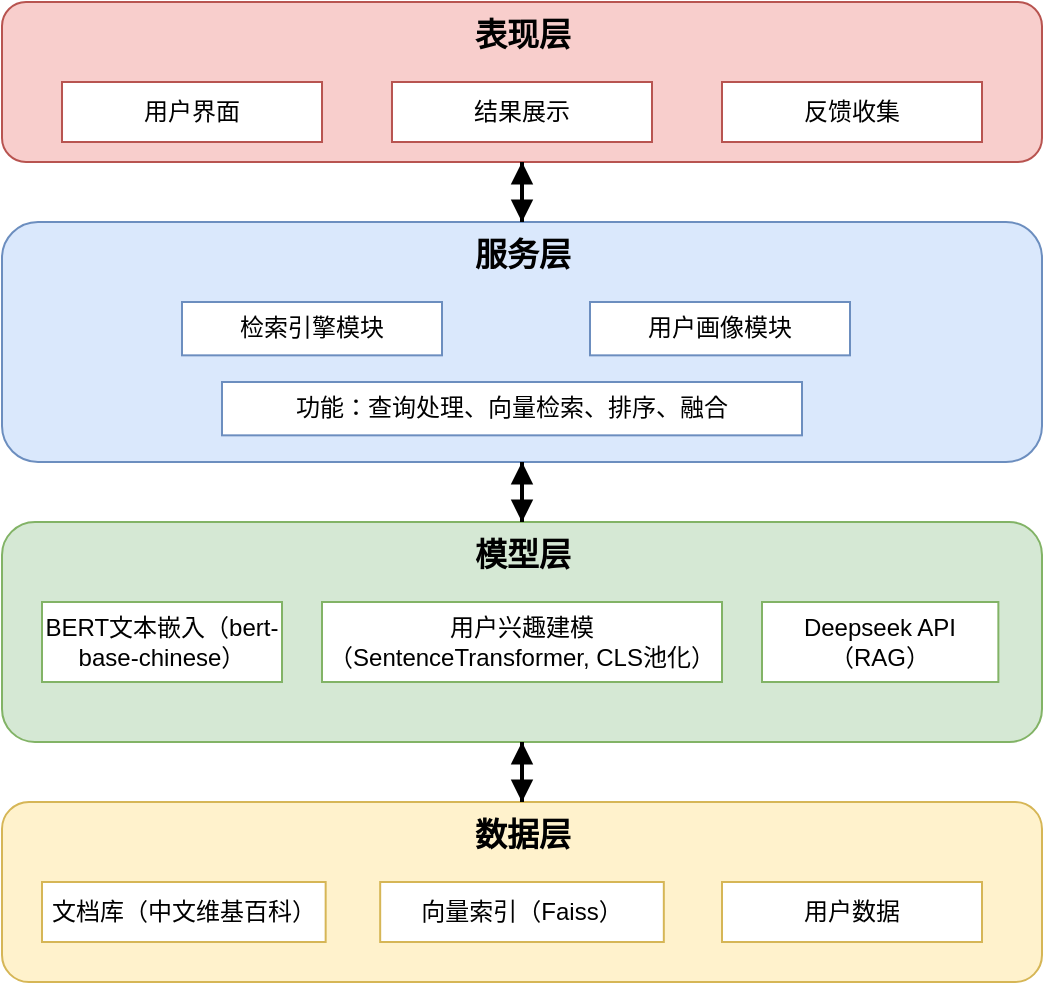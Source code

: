 <mxfile version="26.2.13">
  <diagram name="个性化检索系统总体架构" id="p6F2pSkXYbEMtpnHxuAE">
    <mxGraphModel dx="1115" dy="878" grid="1" gridSize="10" guides="1" tooltips="1" connect="1" arrows="1" fold="1" page="1" pageScale="1" pageWidth="827" pageHeight="1169" math="0" shadow="0">
      <root>
        <mxCell id="0" />
        <mxCell id="1" parent="0" />
        <mxCell id="YSYMRMp2fZhCrhhA15pX-54" value="" style="rounded=1;whiteSpace=wrap;html=1;strokeColor=#B85450;fillColor=#F8CECC;" vertex="1" parent="1">
          <mxGeometry x="120" y="70" width="520" height="80" as="geometry" />
        </mxCell>
        <mxCell id="YSYMRMp2fZhCrhhA15pX-55" value="表现层" style="text;html=1;fontSize=16;fontStyle=1;align=center;verticalAlign=top;" vertex="1" parent="YSYMRMp2fZhCrhhA15pX-54">
          <mxGeometry width="520" height="30" as="geometry" />
        </mxCell>
        <mxCell id="YSYMRMp2fZhCrhhA15pX-56" value="用户界面" style="rounded=0;whiteSpace=wrap;html=1;strokeColor=#B85450;fillColor=#FFFFFF;" vertex="1" parent="YSYMRMp2fZhCrhhA15pX-54">
          <mxGeometry x="30.003" y="40" width="130" height="30" as="geometry" />
        </mxCell>
        <mxCell id="YSYMRMp2fZhCrhhA15pX-57" value="结果展示" style="rounded=0;whiteSpace=wrap;html=1;strokeColor=#B85450;fillColor=#FFFFFF;" vertex="1" parent="YSYMRMp2fZhCrhhA15pX-54">
          <mxGeometry x="194.997" y="40" width="130" height="30" as="geometry" />
        </mxCell>
        <mxCell id="YSYMRMp2fZhCrhhA15pX-58" value="反馈收集" style="rounded=0;whiteSpace=wrap;html=1;strokeColor=#B85450;fillColor=#FFFFFF;" vertex="1" parent="YSYMRMp2fZhCrhhA15pX-54">
          <mxGeometry x="360.002" y="40" width="130" height="30" as="geometry" />
        </mxCell>
        <mxCell id="YSYMRMp2fZhCrhhA15pX-59" value="" style="rounded=1;whiteSpace=wrap;html=1;strokeColor=#6C8EBF;fillColor=#DAE8FC;" vertex="1" parent="1">
          <mxGeometry x="120" y="180" width="520" height="120" as="geometry" />
        </mxCell>
        <mxCell id="YSYMRMp2fZhCrhhA15pX-60" value="服务层" style="text;html=1;fontSize=16;fontStyle=1;align=center;verticalAlign=top;" vertex="1" parent="YSYMRMp2fZhCrhhA15pX-59">
          <mxGeometry width="520" height="40.0" as="geometry" />
        </mxCell>
        <mxCell id="YSYMRMp2fZhCrhhA15pX-61" value="检索引擎模块" style="rounded=0;whiteSpace=wrap;html=1;strokeColor=#6C8EBF;fillColor=#FFFFFF;" vertex="1" parent="YSYMRMp2fZhCrhhA15pX-59">
          <mxGeometry x="90" y="40" width="130" height="26.67" as="geometry" />
        </mxCell>
        <mxCell id="YSYMRMp2fZhCrhhA15pX-62" value="用户画像模块" style="rounded=0;whiteSpace=wrap;html=1;strokeColor=#6C8EBF;fillColor=#FFFFFF;" vertex="1" parent="YSYMRMp2fZhCrhhA15pX-59">
          <mxGeometry x="294" y="40" width="130" height="26.67" as="geometry" />
        </mxCell>
        <mxCell id="YSYMRMp2fZhCrhhA15pX-84" value="功能：查询处理、向量检索、排序、融合" style="rounded=0;whiteSpace=wrap;html=1;strokeColor=#6C8EBF;fillColor=#FFFFFF;" vertex="1" parent="YSYMRMp2fZhCrhhA15pX-59">
          <mxGeometry x="110" y="80" width="290" height="26.67" as="geometry" />
        </mxCell>
        <mxCell id="YSYMRMp2fZhCrhhA15pX-64" value="" style="rounded=1;whiteSpace=wrap;html=1;strokeColor=#82B366;fillColor=#D5E8D4;" vertex="1" parent="1">
          <mxGeometry x="120" y="330" width="520" height="110" as="geometry" />
        </mxCell>
        <mxCell id="YSYMRMp2fZhCrhhA15pX-65" value="模型层" style="text;html=1;fontSize=16;fontStyle=1;align=center;verticalAlign=top;" vertex="1" parent="YSYMRMp2fZhCrhhA15pX-64">
          <mxGeometry width="520" height="30" as="geometry" />
        </mxCell>
        <mxCell id="YSYMRMp2fZhCrhhA15pX-66" value="BERT文本嵌入（bert-base-chinese）" style="rounded=0;whiteSpace=wrap;html=1;strokeColor=#82B366;fillColor=#FFFFFF;" vertex="1" parent="YSYMRMp2fZhCrhhA15pX-64">
          <mxGeometry x="20" y="40" width="120" height="40" as="geometry" />
        </mxCell>
        <mxCell id="YSYMRMp2fZhCrhhA15pX-67" value="用户兴趣建模（SentenceTransformer, CLS池化）" style="rounded=0;whiteSpace=wrap;html=1;strokeColor=#82B366;fillColor=#FFFFFF;" vertex="1" parent="YSYMRMp2fZhCrhhA15pX-64">
          <mxGeometry x="160" y="40" width="200" height="40" as="geometry" />
        </mxCell>
        <mxCell id="YSYMRMp2fZhCrhhA15pX-68" value="Deepseek API（RAG）" style="rounded=0;whiteSpace=wrap;html=1;strokeColor=#82B366;fillColor=#FFFFFF;" vertex="1" parent="YSYMRMp2fZhCrhhA15pX-64">
          <mxGeometry x="379.999" y="40" width="118.182" height="40" as="geometry" />
        </mxCell>
        <mxCell id="YSYMRMp2fZhCrhhA15pX-69" value="" style="rounded=1;whiteSpace=wrap;html=1;strokeColor=#D6B656;fillColor=#FFF2CC;" vertex="1" parent="1">
          <mxGeometry x="120" y="470" width="520" height="90" as="geometry" />
        </mxCell>
        <mxCell id="YSYMRMp2fZhCrhhA15pX-70" value="数据层" style="text;html=1;fontSize=16;fontStyle=1;align=center;verticalAlign=top;" vertex="1" parent="YSYMRMp2fZhCrhhA15pX-69">
          <mxGeometry width="520" height="22.5" as="geometry" />
        </mxCell>
        <mxCell id="YSYMRMp2fZhCrhhA15pX-71" value="文档库（中文维基百科）" style="rounded=0;whiteSpace=wrap;html=1;strokeColor=#D6B656;fillColor=#FFFFFF;" vertex="1" parent="YSYMRMp2fZhCrhhA15pX-69">
          <mxGeometry x="20.005" y="40" width="141.818" height="30" as="geometry" />
        </mxCell>
        <mxCell id="YSYMRMp2fZhCrhhA15pX-72" value="向量索引（Faiss）" style="rounded=0;whiteSpace=wrap;html=1;strokeColor=#D6B656;fillColor=#FFFFFF;" vertex="1" parent="YSYMRMp2fZhCrhhA15pX-69">
          <mxGeometry x="189.089" y="40" width="141.818" height="30" as="geometry" />
        </mxCell>
        <mxCell id="YSYMRMp2fZhCrhhA15pX-73" value="用户数据" style="rounded=0;whiteSpace=wrap;html=1;strokeColor=#D6B656;fillColor=#FFFFFF;" vertex="1" parent="YSYMRMp2fZhCrhhA15pX-69">
          <mxGeometry x="360" y="40" width="130" height="30" as="geometry" />
        </mxCell>
        <mxCell id="YSYMRMp2fZhCrhhA15pX-74" style="endArrow=block;endFill=1;strokeWidth=2;" edge="1" parent="1" source="YSYMRMp2fZhCrhhA15pX-54" target="YSYMRMp2fZhCrhhA15pX-59">
          <mxGeometry relative="1" as="geometry" />
        </mxCell>
        <mxCell id="YSYMRMp2fZhCrhhA15pX-75" style="endArrow=block;endFill=1;strokeWidth=2;" edge="1" parent="1" source="YSYMRMp2fZhCrhhA15pX-59" target="YSYMRMp2fZhCrhhA15pX-64">
          <mxGeometry relative="1" as="geometry" />
        </mxCell>
        <mxCell id="YSYMRMp2fZhCrhhA15pX-76" style="endArrow=block;endFill=1;strokeWidth=2;" edge="1" parent="1" source="YSYMRMp2fZhCrhhA15pX-64" target="YSYMRMp2fZhCrhhA15pX-69">
          <mxGeometry relative="1" as="geometry" />
        </mxCell>
        <mxCell id="YSYMRMp2fZhCrhhA15pX-77" style="endArrow=block;endFill=1;strokeWidth=2;" edge="1" parent="1" source="YSYMRMp2fZhCrhhA15pX-69" target="YSYMRMp2fZhCrhhA15pX-64">
          <mxGeometry relative="1" as="geometry" />
        </mxCell>
        <mxCell id="YSYMRMp2fZhCrhhA15pX-78" style="endArrow=block;endFill=1;strokeWidth=2;" edge="1" parent="1" source="YSYMRMp2fZhCrhhA15pX-64" target="YSYMRMp2fZhCrhhA15pX-59">
          <mxGeometry relative="1" as="geometry" />
        </mxCell>
        <mxCell id="YSYMRMp2fZhCrhhA15pX-79" style="endArrow=block;endFill=1;strokeWidth=2;" edge="1" parent="1" source="YSYMRMp2fZhCrhhA15pX-59" target="YSYMRMp2fZhCrhhA15pX-54">
          <mxGeometry relative="1" as="geometry" />
        </mxCell>
      </root>
    </mxGraphModel>
  </diagram>
</mxfile>
